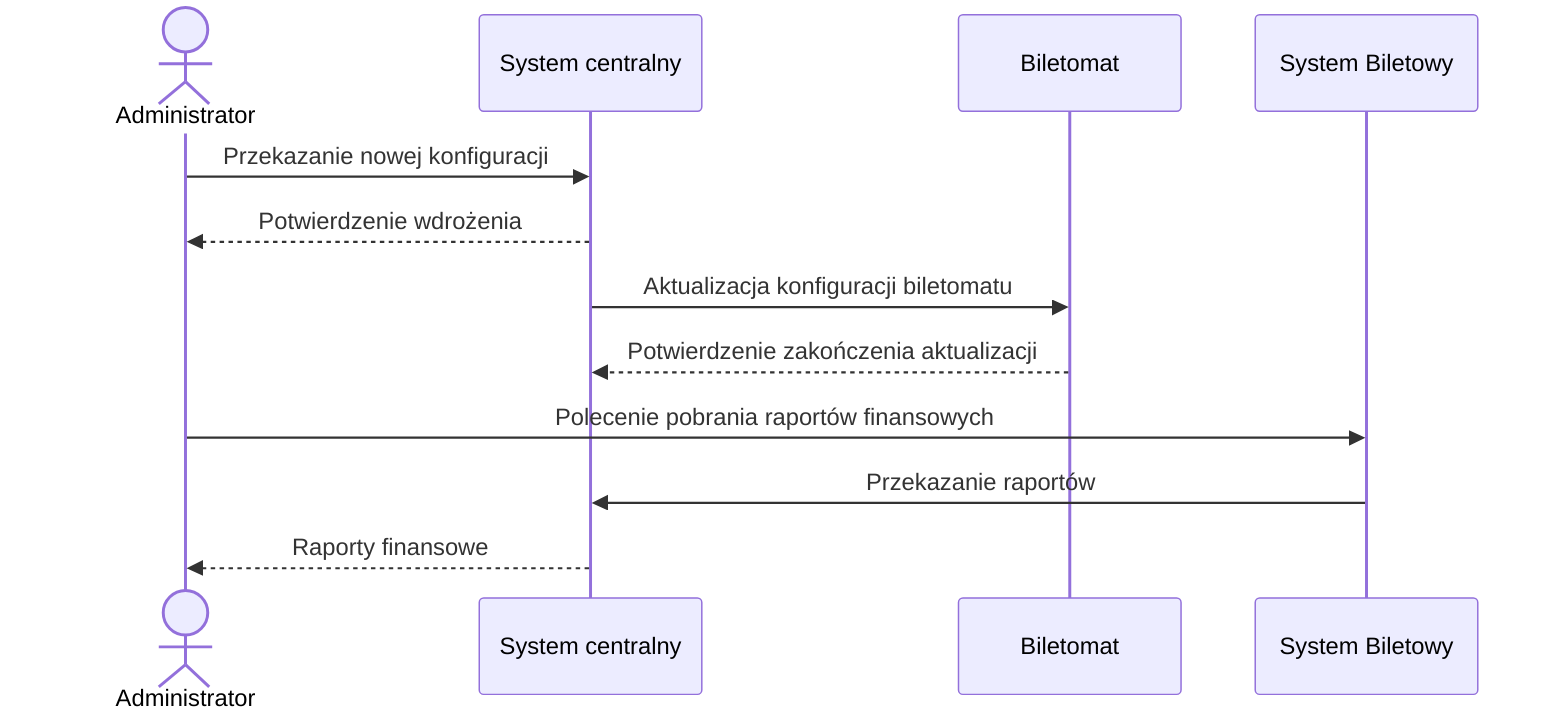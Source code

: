 sequenceDiagram
    actor Administrator as Administrator
    participant SystemCentralny as System centralny
    participant Biletomat as Biletomat
    participant SystemBiletowy as System Biletowy

    Administrator->>SystemCentralny: Przekazanie nowej konfiguracji
    SystemCentralny-->>Administrator: Potwierdzenie wdrożenia
    SystemCentralny->>Biletomat: Aktualizacja konfiguracji biletomatu
    Biletomat-->>SystemCentralny: Potwierdzenie zakończenia aktualizacji

    Administrator->>SystemBiletowy: Polecenie pobrania raportów finansowych
    SystemBiletowy->>SystemCentralny: Przekazanie raportów
    SystemCentralny-->>Administrator: Raporty finansowe